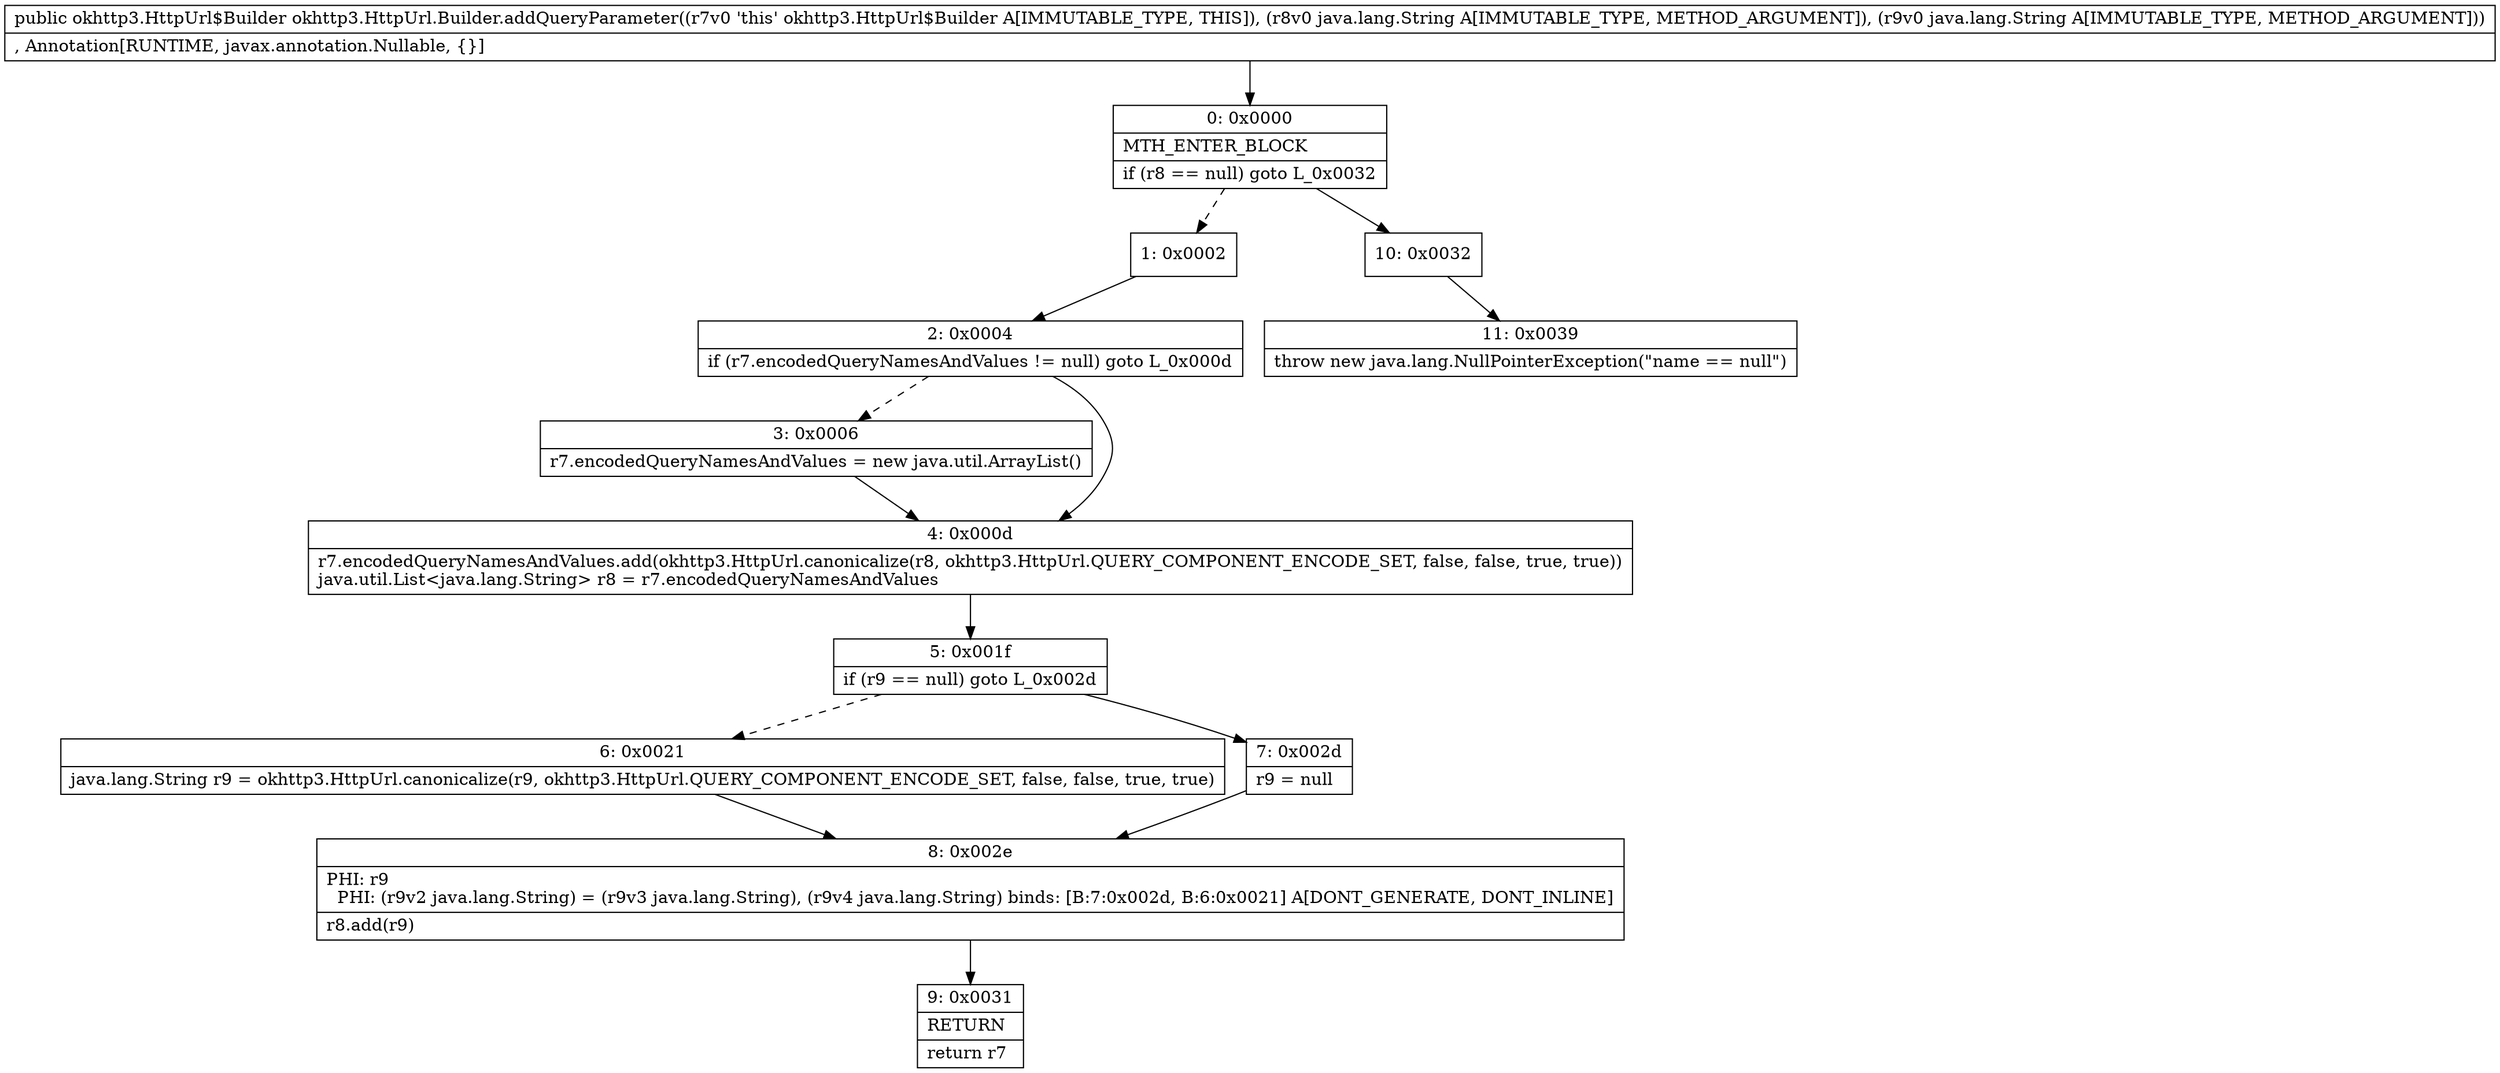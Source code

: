 digraph "CFG forokhttp3.HttpUrl.Builder.addQueryParameter(Ljava\/lang\/String;Ljava\/lang\/String;)Lokhttp3\/HttpUrl$Builder;" {
Node_0 [shape=record,label="{0\:\ 0x0000|MTH_ENTER_BLOCK\l|if (r8 == null) goto L_0x0032\l}"];
Node_1 [shape=record,label="{1\:\ 0x0002}"];
Node_2 [shape=record,label="{2\:\ 0x0004|if (r7.encodedQueryNamesAndValues != null) goto L_0x000d\l}"];
Node_3 [shape=record,label="{3\:\ 0x0006|r7.encodedQueryNamesAndValues = new java.util.ArrayList()\l}"];
Node_4 [shape=record,label="{4\:\ 0x000d|r7.encodedQueryNamesAndValues.add(okhttp3.HttpUrl.canonicalize(r8, okhttp3.HttpUrl.QUERY_COMPONENT_ENCODE_SET, false, false, true, true))\ljava.util.List\<java.lang.String\> r8 = r7.encodedQueryNamesAndValues\l}"];
Node_5 [shape=record,label="{5\:\ 0x001f|if (r9 == null) goto L_0x002d\l}"];
Node_6 [shape=record,label="{6\:\ 0x0021|java.lang.String r9 = okhttp3.HttpUrl.canonicalize(r9, okhttp3.HttpUrl.QUERY_COMPONENT_ENCODE_SET, false, false, true, true)\l}"];
Node_7 [shape=record,label="{7\:\ 0x002d|r9 = null\l}"];
Node_8 [shape=record,label="{8\:\ 0x002e|PHI: r9 \l  PHI: (r9v2 java.lang.String) = (r9v3 java.lang.String), (r9v4 java.lang.String) binds: [B:7:0x002d, B:6:0x0021] A[DONT_GENERATE, DONT_INLINE]\l|r8.add(r9)\l}"];
Node_9 [shape=record,label="{9\:\ 0x0031|RETURN\l|return r7\l}"];
Node_10 [shape=record,label="{10\:\ 0x0032}"];
Node_11 [shape=record,label="{11\:\ 0x0039|throw new java.lang.NullPointerException(\"name == null\")\l}"];
MethodNode[shape=record,label="{public okhttp3.HttpUrl$Builder okhttp3.HttpUrl.Builder.addQueryParameter((r7v0 'this' okhttp3.HttpUrl$Builder A[IMMUTABLE_TYPE, THIS]), (r8v0 java.lang.String A[IMMUTABLE_TYPE, METHOD_ARGUMENT]), (r9v0 java.lang.String A[IMMUTABLE_TYPE, METHOD_ARGUMENT]))  | , Annotation[RUNTIME, javax.annotation.Nullable, \{\}]\l}"];
MethodNode -> Node_0;
Node_0 -> Node_1[style=dashed];
Node_0 -> Node_10;
Node_1 -> Node_2;
Node_2 -> Node_3[style=dashed];
Node_2 -> Node_4;
Node_3 -> Node_4;
Node_4 -> Node_5;
Node_5 -> Node_6[style=dashed];
Node_5 -> Node_7;
Node_6 -> Node_8;
Node_7 -> Node_8;
Node_8 -> Node_9;
Node_10 -> Node_11;
}

